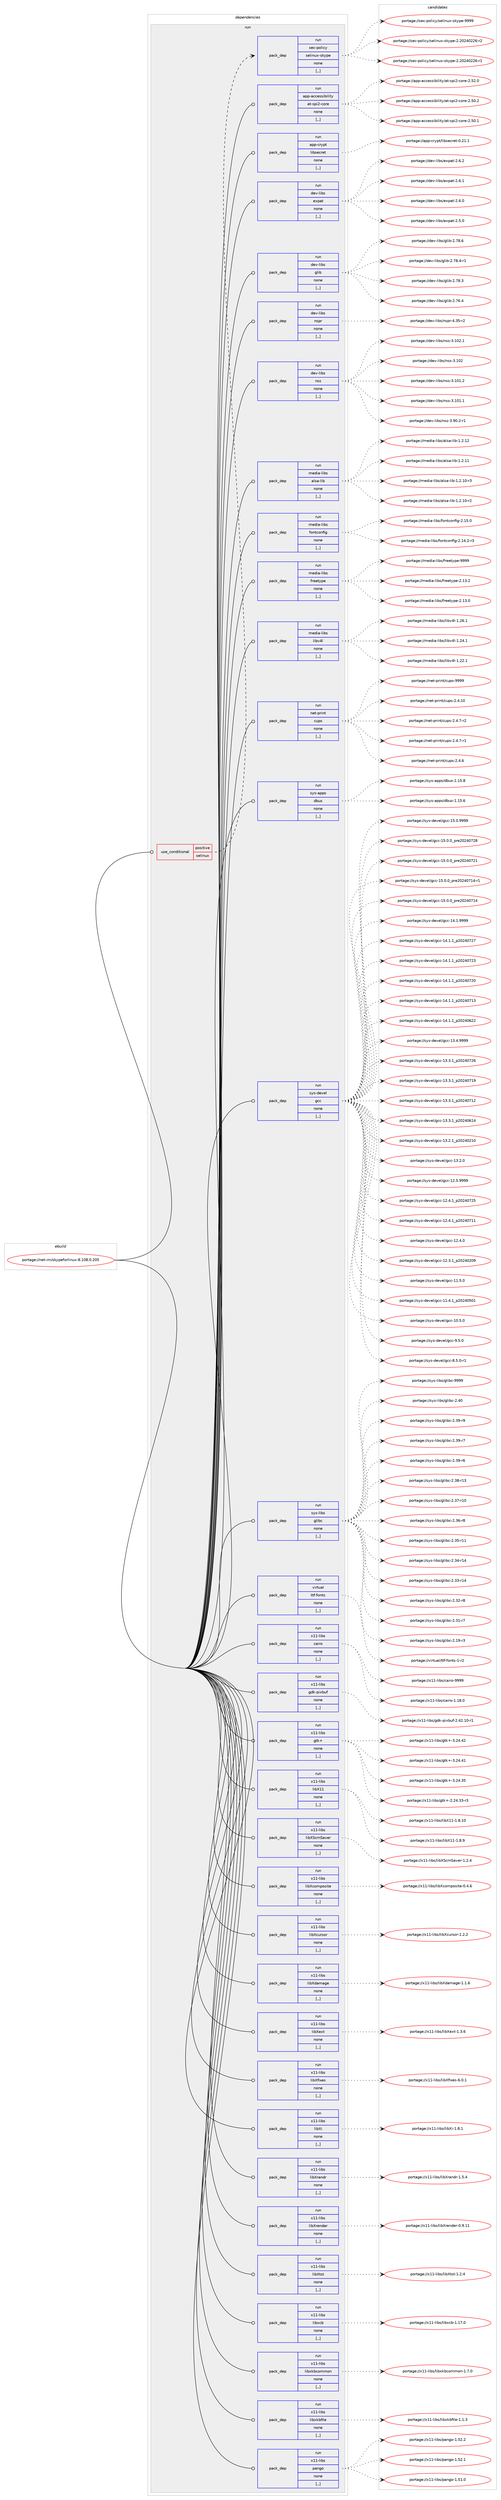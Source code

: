 digraph prolog {

# *************
# Graph options
# *************

newrank=true;
concentrate=true;
compound=true;
graph [rankdir=LR,fontname=Helvetica,fontsize=10,ranksep=1.5];#, ranksep=2.5, nodesep=0.2];
edge  [arrowhead=vee];
node  [fontname=Helvetica,fontsize=10];

# **********
# The ebuild
# **********

subgraph cluster_leftcol {
color=gray;
label=<<i>ebuild</i>>;
id [label="portage://net-im/skypeforlinux-8.108.0.205", color=red, width=4, href="../net-im/skypeforlinux-8.108.0.205.svg"];
}

# ****************
# The dependencies
# ****************

subgraph cluster_midcol {
color=gray;
label=<<i>dependencies</i>>;
subgraph cluster_compile {
fillcolor="#eeeeee";
style=filled;
label=<<i>compile</i>>;
}
subgraph cluster_compileandrun {
fillcolor="#eeeeee";
style=filled;
label=<<i>compile and run</i>>;
}
subgraph cluster_run {
fillcolor="#eeeeee";
style=filled;
label=<<i>run</i>>;
subgraph cond91953 {
dependency353521 [label=<<TABLE BORDER="0" CELLBORDER="1" CELLSPACING="0" CELLPADDING="4"><TR><TD ROWSPAN="3" CELLPADDING="10">use_conditional</TD></TR><TR><TD>positive</TD></TR><TR><TD>selinux</TD></TR></TABLE>>, shape=none, color=red];
subgraph pack258961 {
dependency353522 [label=<<TABLE BORDER="0" CELLBORDER="1" CELLSPACING="0" CELLPADDING="4" WIDTH="220"><TR><TD ROWSPAN="6" CELLPADDING="30">pack_dep</TD></TR><TR><TD WIDTH="110">run</TD></TR><TR><TD>sec-policy</TD></TR><TR><TD>selinux-skype</TD></TR><TR><TD>none</TD></TR><TR><TD>[,,]</TD></TR></TABLE>>, shape=none, color=blue];
}
dependency353521:e -> dependency353522:w [weight=20,style="dashed",arrowhead="vee"];
}
id:e -> dependency353521:w [weight=20,style="solid",arrowhead="odot"];
subgraph pack258962 {
dependency353523 [label=<<TABLE BORDER="0" CELLBORDER="1" CELLSPACING="0" CELLPADDING="4" WIDTH="220"><TR><TD ROWSPAN="6" CELLPADDING="30">pack_dep</TD></TR><TR><TD WIDTH="110">run</TD></TR><TR><TD>app-accessibility</TD></TR><TR><TD>at-spi2-core</TD></TR><TR><TD>none</TD></TR><TR><TD>[,,]</TD></TR></TABLE>>, shape=none, color=blue];
}
id:e -> dependency353523:w [weight=20,style="solid",arrowhead="odot"];
subgraph pack258963 {
dependency353524 [label=<<TABLE BORDER="0" CELLBORDER="1" CELLSPACING="0" CELLPADDING="4" WIDTH="220"><TR><TD ROWSPAN="6" CELLPADDING="30">pack_dep</TD></TR><TR><TD WIDTH="110">run</TD></TR><TR><TD>app-crypt</TD></TR><TR><TD>libsecret</TD></TR><TR><TD>none</TD></TR><TR><TD>[,,]</TD></TR></TABLE>>, shape=none, color=blue];
}
id:e -> dependency353524:w [weight=20,style="solid",arrowhead="odot"];
subgraph pack258964 {
dependency353525 [label=<<TABLE BORDER="0" CELLBORDER="1" CELLSPACING="0" CELLPADDING="4" WIDTH="220"><TR><TD ROWSPAN="6" CELLPADDING="30">pack_dep</TD></TR><TR><TD WIDTH="110">run</TD></TR><TR><TD>dev-libs</TD></TR><TR><TD>expat</TD></TR><TR><TD>none</TD></TR><TR><TD>[,,]</TD></TR></TABLE>>, shape=none, color=blue];
}
id:e -> dependency353525:w [weight=20,style="solid",arrowhead="odot"];
subgraph pack258965 {
dependency353526 [label=<<TABLE BORDER="0" CELLBORDER="1" CELLSPACING="0" CELLPADDING="4" WIDTH="220"><TR><TD ROWSPAN="6" CELLPADDING="30">pack_dep</TD></TR><TR><TD WIDTH="110">run</TD></TR><TR><TD>dev-libs</TD></TR><TR><TD>glib</TD></TR><TR><TD>none</TD></TR><TR><TD>[,,]</TD></TR></TABLE>>, shape=none, color=blue];
}
id:e -> dependency353526:w [weight=20,style="solid",arrowhead="odot"];
subgraph pack258966 {
dependency353527 [label=<<TABLE BORDER="0" CELLBORDER="1" CELLSPACING="0" CELLPADDING="4" WIDTH="220"><TR><TD ROWSPAN="6" CELLPADDING="30">pack_dep</TD></TR><TR><TD WIDTH="110">run</TD></TR><TR><TD>dev-libs</TD></TR><TR><TD>nspr</TD></TR><TR><TD>none</TD></TR><TR><TD>[,,]</TD></TR></TABLE>>, shape=none, color=blue];
}
id:e -> dependency353527:w [weight=20,style="solid",arrowhead="odot"];
subgraph pack258967 {
dependency353528 [label=<<TABLE BORDER="0" CELLBORDER="1" CELLSPACING="0" CELLPADDING="4" WIDTH="220"><TR><TD ROWSPAN="6" CELLPADDING="30">pack_dep</TD></TR><TR><TD WIDTH="110">run</TD></TR><TR><TD>dev-libs</TD></TR><TR><TD>nss</TD></TR><TR><TD>none</TD></TR><TR><TD>[,,]</TD></TR></TABLE>>, shape=none, color=blue];
}
id:e -> dependency353528:w [weight=20,style="solid",arrowhead="odot"];
subgraph pack258968 {
dependency353529 [label=<<TABLE BORDER="0" CELLBORDER="1" CELLSPACING="0" CELLPADDING="4" WIDTH="220"><TR><TD ROWSPAN="6" CELLPADDING="30">pack_dep</TD></TR><TR><TD WIDTH="110">run</TD></TR><TR><TD>media-libs</TD></TR><TR><TD>alsa-lib</TD></TR><TR><TD>none</TD></TR><TR><TD>[,,]</TD></TR></TABLE>>, shape=none, color=blue];
}
id:e -> dependency353529:w [weight=20,style="solid",arrowhead="odot"];
subgraph pack258969 {
dependency353530 [label=<<TABLE BORDER="0" CELLBORDER="1" CELLSPACING="0" CELLPADDING="4" WIDTH="220"><TR><TD ROWSPAN="6" CELLPADDING="30">pack_dep</TD></TR><TR><TD WIDTH="110">run</TD></TR><TR><TD>media-libs</TD></TR><TR><TD>fontconfig</TD></TR><TR><TD>none</TD></TR><TR><TD>[,,]</TD></TR></TABLE>>, shape=none, color=blue];
}
id:e -> dependency353530:w [weight=20,style="solid",arrowhead="odot"];
subgraph pack258970 {
dependency353531 [label=<<TABLE BORDER="0" CELLBORDER="1" CELLSPACING="0" CELLPADDING="4" WIDTH="220"><TR><TD ROWSPAN="6" CELLPADDING="30">pack_dep</TD></TR><TR><TD WIDTH="110">run</TD></TR><TR><TD>media-libs</TD></TR><TR><TD>freetype</TD></TR><TR><TD>none</TD></TR><TR><TD>[,,]</TD></TR></TABLE>>, shape=none, color=blue];
}
id:e -> dependency353531:w [weight=20,style="solid",arrowhead="odot"];
subgraph pack258971 {
dependency353532 [label=<<TABLE BORDER="0" CELLBORDER="1" CELLSPACING="0" CELLPADDING="4" WIDTH="220"><TR><TD ROWSPAN="6" CELLPADDING="30">pack_dep</TD></TR><TR><TD WIDTH="110">run</TD></TR><TR><TD>media-libs</TD></TR><TR><TD>libv4l</TD></TR><TR><TD>none</TD></TR><TR><TD>[,,]</TD></TR></TABLE>>, shape=none, color=blue];
}
id:e -> dependency353532:w [weight=20,style="solid",arrowhead="odot"];
subgraph pack258972 {
dependency353533 [label=<<TABLE BORDER="0" CELLBORDER="1" CELLSPACING="0" CELLPADDING="4" WIDTH="220"><TR><TD ROWSPAN="6" CELLPADDING="30">pack_dep</TD></TR><TR><TD WIDTH="110">run</TD></TR><TR><TD>net-print</TD></TR><TR><TD>cups</TD></TR><TR><TD>none</TD></TR><TR><TD>[,,]</TD></TR></TABLE>>, shape=none, color=blue];
}
id:e -> dependency353533:w [weight=20,style="solid",arrowhead="odot"];
subgraph pack258973 {
dependency353534 [label=<<TABLE BORDER="0" CELLBORDER="1" CELLSPACING="0" CELLPADDING="4" WIDTH="220"><TR><TD ROWSPAN="6" CELLPADDING="30">pack_dep</TD></TR><TR><TD WIDTH="110">run</TD></TR><TR><TD>sys-apps</TD></TR><TR><TD>dbus</TD></TR><TR><TD>none</TD></TR><TR><TD>[,,]</TD></TR></TABLE>>, shape=none, color=blue];
}
id:e -> dependency353534:w [weight=20,style="solid",arrowhead="odot"];
subgraph pack258974 {
dependency353535 [label=<<TABLE BORDER="0" CELLBORDER="1" CELLSPACING="0" CELLPADDING="4" WIDTH="220"><TR><TD ROWSPAN="6" CELLPADDING="30">pack_dep</TD></TR><TR><TD WIDTH="110">run</TD></TR><TR><TD>sys-devel</TD></TR><TR><TD>gcc</TD></TR><TR><TD>none</TD></TR><TR><TD>[,,]</TD></TR></TABLE>>, shape=none, color=blue];
}
id:e -> dependency353535:w [weight=20,style="solid",arrowhead="odot"];
subgraph pack258975 {
dependency353536 [label=<<TABLE BORDER="0" CELLBORDER="1" CELLSPACING="0" CELLPADDING="4" WIDTH="220"><TR><TD ROWSPAN="6" CELLPADDING="30">pack_dep</TD></TR><TR><TD WIDTH="110">run</TD></TR><TR><TD>sys-libs</TD></TR><TR><TD>glibc</TD></TR><TR><TD>none</TD></TR><TR><TD>[,,]</TD></TR></TABLE>>, shape=none, color=blue];
}
id:e -> dependency353536:w [weight=20,style="solid",arrowhead="odot"];
subgraph pack258976 {
dependency353537 [label=<<TABLE BORDER="0" CELLBORDER="1" CELLSPACING="0" CELLPADDING="4" WIDTH="220"><TR><TD ROWSPAN="6" CELLPADDING="30">pack_dep</TD></TR><TR><TD WIDTH="110">run</TD></TR><TR><TD>virtual</TD></TR><TR><TD>ttf-fonts</TD></TR><TR><TD>none</TD></TR><TR><TD>[,,]</TD></TR></TABLE>>, shape=none, color=blue];
}
id:e -> dependency353537:w [weight=20,style="solid",arrowhead="odot"];
subgraph pack258977 {
dependency353538 [label=<<TABLE BORDER="0" CELLBORDER="1" CELLSPACING="0" CELLPADDING="4" WIDTH="220"><TR><TD ROWSPAN="6" CELLPADDING="30">pack_dep</TD></TR><TR><TD WIDTH="110">run</TD></TR><TR><TD>x11-libs</TD></TR><TR><TD>cairo</TD></TR><TR><TD>none</TD></TR><TR><TD>[,,]</TD></TR></TABLE>>, shape=none, color=blue];
}
id:e -> dependency353538:w [weight=20,style="solid",arrowhead="odot"];
subgraph pack258978 {
dependency353539 [label=<<TABLE BORDER="0" CELLBORDER="1" CELLSPACING="0" CELLPADDING="4" WIDTH="220"><TR><TD ROWSPAN="6" CELLPADDING="30">pack_dep</TD></TR><TR><TD WIDTH="110">run</TD></TR><TR><TD>x11-libs</TD></TR><TR><TD>gdk-pixbuf</TD></TR><TR><TD>none</TD></TR><TR><TD>[,,]</TD></TR></TABLE>>, shape=none, color=blue];
}
id:e -> dependency353539:w [weight=20,style="solid",arrowhead="odot"];
subgraph pack258979 {
dependency353540 [label=<<TABLE BORDER="0" CELLBORDER="1" CELLSPACING="0" CELLPADDING="4" WIDTH="220"><TR><TD ROWSPAN="6" CELLPADDING="30">pack_dep</TD></TR><TR><TD WIDTH="110">run</TD></TR><TR><TD>x11-libs</TD></TR><TR><TD>gtk+</TD></TR><TR><TD>none</TD></TR><TR><TD>[,,]</TD></TR></TABLE>>, shape=none, color=blue];
}
id:e -> dependency353540:w [weight=20,style="solid",arrowhead="odot"];
subgraph pack258980 {
dependency353541 [label=<<TABLE BORDER="0" CELLBORDER="1" CELLSPACING="0" CELLPADDING="4" WIDTH="220"><TR><TD ROWSPAN="6" CELLPADDING="30">pack_dep</TD></TR><TR><TD WIDTH="110">run</TD></TR><TR><TD>x11-libs</TD></TR><TR><TD>libX11</TD></TR><TR><TD>none</TD></TR><TR><TD>[,,]</TD></TR></TABLE>>, shape=none, color=blue];
}
id:e -> dependency353541:w [weight=20,style="solid",arrowhead="odot"];
subgraph pack258981 {
dependency353542 [label=<<TABLE BORDER="0" CELLBORDER="1" CELLSPACING="0" CELLPADDING="4" WIDTH="220"><TR><TD ROWSPAN="6" CELLPADDING="30">pack_dep</TD></TR><TR><TD WIDTH="110">run</TD></TR><TR><TD>x11-libs</TD></TR><TR><TD>libXScrnSaver</TD></TR><TR><TD>none</TD></TR><TR><TD>[,,]</TD></TR></TABLE>>, shape=none, color=blue];
}
id:e -> dependency353542:w [weight=20,style="solid",arrowhead="odot"];
subgraph pack258982 {
dependency353543 [label=<<TABLE BORDER="0" CELLBORDER="1" CELLSPACING="0" CELLPADDING="4" WIDTH="220"><TR><TD ROWSPAN="6" CELLPADDING="30">pack_dep</TD></TR><TR><TD WIDTH="110">run</TD></TR><TR><TD>x11-libs</TD></TR><TR><TD>libXcomposite</TD></TR><TR><TD>none</TD></TR><TR><TD>[,,]</TD></TR></TABLE>>, shape=none, color=blue];
}
id:e -> dependency353543:w [weight=20,style="solid",arrowhead="odot"];
subgraph pack258983 {
dependency353544 [label=<<TABLE BORDER="0" CELLBORDER="1" CELLSPACING="0" CELLPADDING="4" WIDTH="220"><TR><TD ROWSPAN="6" CELLPADDING="30">pack_dep</TD></TR><TR><TD WIDTH="110">run</TD></TR><TR><TD>x11-libs</TD></TR><TR><TD>libXcursor</TD></TR><TR><TD>none</TD></TR><TR><TD>[,,]</TD></TR></TABLE>>, shape=none, color=blue];
}
id:e -> dependency353544:w [weight=20,style="solid",arrowhead="odot"];
subgraph pack258984 {
dependency353545 [label=<<TABLE BORDER="0" CELLBORDER="1" CELLSPACING="0" CELLPADDING="4" WIDTH="220"><TR><TD ROWSPAN="6" CELLPADDING="30">pack_dep</TD></TR><TR><TD WIDTH="110">run</TD></TR><TR><TD>x11-libs</TD></TR><TR><TD>libXdamage</TD></TR><TR><TD>none</TD></TR><TR><TD>[,,]</TD></TR></TABLE>>, shape=none, color=blue];
}
id:e -> dependency353545:w [weight=20,style="solid",arrowhead="odot"];
subgraph pack258985 {
dependency353546 [label=<<TABLE BORDER="0" CELLBORDER="1" CELLSPACING="0" CELLPADDING="4" WIDTH="220"><TR><TD ROWSPAN="6" CELLPADDING="30">pack_dep</TD></TR><TR><TD WIDTH="110">run</TD></TR><TR><TD>x11-libs</TD></TR><TR><TD>libXext</TD></TR><TR><TD>none</TD></TR><TR><TD>[,,]</TD></TR></TABLE>>, shape=none, color=blue];
}
id:e -> dependency353546:w [weight=20,style="solid",arrowhead="odot"];
subgraph pack258986 {
dependency353547 [label=<<TABLE BORDER="0" CELLBORDER="1" CELLSPACING="0" CELLPADDING="4" WIDTH="220"><TR><TD ROWSPAN="6" CELLPADDING="30">pack_dep</TD></TR><TR><TD WIDTH="110">run</TD></TR><TR><TD>x11-libs</TD></TR><TR><TD>libXfixes</TD></TR><TR><TD>none</TD></TR><TR><TD>[,,]</TD></TR></TABLE>>, shape=none, color=blue];
}
id:e -> dependency353547:w [weight=20,style="solid",arrowhead="odot"];
subgraph pack258987 {
dependency353548 [label=<<TABLE BORDER="0" CELLBORDER="1" CELLSPACING="0" CELLPADDING="4" WIDTH="220"><TR><TD ROWSPAN="6" CELLPADDING="30">pack_dep</TD></TR><TR><TD WIDTH="110">run</TD></TR><TR><TD>x11-libs</TD></TR><TR><TD>libXi</TD></TR><TR><TD>none</TD></TR><TR><TD>[,,]</TD></TR></TABLE>>, shape=none, color=blue];
}
id:e -> dependency353548:w [weight=20,style="solid",arrowhead="odot"];
subgraph pack258988 {
dependency353549 [label=<<TABLE BORDER="0" CELLBORDER="1" CELLSPACING="0" CELLPADDING="4" WIDTH="220"><TR><TD ROWSPAN="6" CELLPADDING="30">pack_dep</TD></TR><TR><TD WIDTH="110">run</TD></TR><TR><TD>x11-libs</TD></TR><TR><TD>libXrandr</TD></TR><TR><TD>none</TD></TR><TR><TD>[,,]</TD></TR></TABLE>>, shape=none, color=blue];
}
id:e -> dependency353549:w [weight=20,style="solid",arrowhead="odot"];
subgraph pack258989 {
dependency353550 [label=<<TABLE BORDER="0" CELLBORDER="1" CELLSPACING="0" CELLPADDING="4" WIDTH="220"><TR><TD ROWSPAN="6" CELLPADDING="30">pack_dep</TD></TR><TR><TD WIDTH="110">run</TD></TR><TR><TD>x11-libs</TD></TR><TR><TD>libXrender</TD></TR><TR><TD>none</TD></TR><TR><TD>[,,]</TD></TR></TABLE>>, shape=none, color=blue];
}
id:e -> dependency353550:w [weight=20,style="solid",arrowhead="odot"];
subgraph pack258990 {
dependency353551 [label=<<TABLE BORDER="0" CELLBORDER="1" CELLSPACING="0" CELLPADDING="4" WIDTH="220"><TR><TD ROWSPAN="6" CELLPADDING="30">pack_dep</TD></TR><TR><TD WIDTH="110">run</TD></TR><TR><TD>x11-libs</TD></TR><TR><TD>libXtst</TD></TR><TR><TD>none</TD></TR><TR><TD>[,,]</TD></TR></TABLE>>, shape=none, color=blue];
}
id:e -> dependency353551:w [weight=20,style="solid",arrowhead="odot"];
subgraph pack258991 {
dependency353552 [label=<<TABLE BORDER="0" CELLBORDER="1" CELLSPACING="0" CELLPADDING="4" WIDTH="220"><TR><TD ROWSPAN="6" CELLPADDING="30">pack_dep</TD></TR><TR><TD WIDTH="110">run</TD></TR><TR><TD>x11-libs</TD></TR><TR><TD>libxcb</TD></TR><TR><TD>none</TD></TR><TR><TD>[,,]</TD></TR></TABLE>>, shape=none, color=blue];
}
id:e -> dependency353552:w [weight=20,style="solid",arrowhead="odot"];
subgraph pack258992 {
dependency353553 [label=<<TABLE BORDER="0" CELLBORDER="1" CELLSPACING="0" CELLPADDING="4" WIDTH="220"><TR><TD ROWSPAN="6" CELLPADDING="30">pack_dep</TD></TR><TR><TD WIDTH="110">run</TD></TR><TR><TD>x11-libs</TD></TR><TR><TD>libxkbcommon</TD></TR><TR><TD>none</TD></TR><TR><TD>[,,]</TD></TR></TABLE>>, shape=none, color=blue];
}
id:e -> dependency353553:w [weight=20,style="solid",arrowhead="odot"];
subgraph pack258993 {
dependency353554 [label=<<TABLE BORDER="0" CELLBORDER="1" CELLSPACING="0" CELLPADDING="4" WIDTH="220"><TR><TD ROWSPAN="6" CELLPADDING="30">pack_dep</TD></TR><TR><TD WIDTH="110">run</TD></TR><TR><TD>x11-libs</TD></TR><TR><TD>libxkbfile</TD></TR><TR><TD>none</TD></TR><TR><TD>[,,]</TD></TR></TABLE>>, shape=none, color=blue];
}
id:e -> dependency353554:w [weight=20,style="solid",arrowhead="odot"];
subgraph pack258994 {
dependency353555 [label=<<TABLE BORDER="0" CELLBORDER="1" CELLSPACING="0" CELLPADDING="4" WIDTH="220"><TR><TD ROWSPAN="6" CELLPADDING="30">pack_dep</TD></TR><TR><TD WIDTH="110">run</TD></TR><TR><TD>x11-libs</TD></TR><TR><TD>pango</TD></TR><TR><TD>none</TD></TR><TR><TD>[,,]</TD></TR></TABLE>>, shape=none, color=blue];
}
id:e -> dependency353555:w [weight=20,style="solid",arrowhead="odot"];
}
}

# **************
# The candidates
# **************

subgraph cluster_choices {
rank=same;
color=gray;
label=<<i>candidates</i>>;

subgraph choice258961 {
color=black;
nodesep=1;
choice11510199451121111081059912147115101108105110117120451151071211121014557575757 [label="portage://sec-policy/selinux-skype-9999", color=red, width=4,href="../sec-policy/selinux-skype-9999.svg"];
choice115101994511211110810599121471151011081051101171204511510712111210145504650485052485050544511450 [label="portage://sec-policy/selinux-skype-2.20240226-r2", color=red, width=4,href="../sec-policy/selinux-skype-2.20240226-r2.svg"];
choice115101994511211110810599121471151011081051101171204511510712111210145504650485052485050544511449 [label="portage://sec-policy/selinux-skype-2.20240226-r1", color=red, width=4,href="../sec-policy/selinux-skype-2.20240226-r1.svg"];
dependency353522:e -> choice11510199451121111081059912147115101108105110117120451151071211121014557575757:w [style=dotted,weight="100"];
dependency353522:e -> choice115101994511211110810599121471151011081051101171204511510712111210145504650485052485050544511450:w [style=dotted,weight="100"];
dependency353522:e -> choice115101994511211110810599121471151011081051101171204511510712111210145504650485052485050544511449:w [style=dotted,weight="100"];
}
subgraph choice258962 {
color=black;
nodesep=1;
choice97112112459799991011151151059810510810511612147971164511511210550459911111410145504653504648 [label="portage://app-accessibility/at-spi2-core-2.52.0", color=red, width=4,href="../app-accessibility/at-spi2-core-2.52.0.svg"];
choice97112112459799991011151151059810510810511612147971164511511210550459911111410145504653484650 [label="portage://app-accessibility/at-spi2-core-2.50.2", color=red, width=4,href="../app-accessibility/at-spi2-core-2.50.2.svg"];
choice97112112459799991011151151059810510810511612147971164511511210550459911111410145504653484649 [label="portage://app-accessibility/at-spi2-core-2.50.1", color=red, width=4,href="../app-accessibility/at-spi2-core-2.50.1.svg"];
dependency353523:e -> choice97112112459799991011151151059810510810511612147971164511511210550459911111410145504653504648:w [style=dotted,weight="100"];
dependency353523:e -> choice97112112459799991011151151059810510810511612147971164511511210550459911111410145504653484650:w [style=dotted,weight="100"];
dependency353523:e -> choice97112112459799991011151151059810510810511612147971164511511210550459911111410145504653484649:w [style=dotted,weight="100"];
}
subgraph choice258963 {
color=black;
nodesep=1;
choice97112112459911412111211647108105981151019911410111645484650494649 [label="portage://app-crypt/libsecret-0.21.1", color=red, width=4,href="../app-crypt/libsecret-0.21.1.svg"];
dependency353524:e -> choice97112112459911412111211647108105981151019911410111645484650494649:w [style=dotted,weight="100"];
}
subgraph choice258964 {
color=black;
nodesep=1;
choice10010111845108105981154710112011297116455046544650 [label="portage://dev-libs/expat-2.6.2", color=red, width=4,href="../dev-libs/expat-2.6.2.svg"];
choice10010111845108105981154710112011297116455046544649 [label="portage://dev-libs/expat-2.6.1", color=red, width=4,href="../dev-libs/expat-2.6.1.svg"];
choice10010111845108105981154710112011297116455046544648 [label="portage://dev-libs/expat-2.6.0", color=red, width=4,href="../dev-libs/expat-2.6.0.svg"];
choice10010111845108105981154710112011297116455046534648 [label="portage://dev-libs/expat-2.5.0", color=red, width=4,href="../dev-libs/expat-2.5.0.svg"];
dependency353525:e -> choice10010111845108105981154710112011297116455046544650:w [style=dotted,weight="100"];
dependency353525:e -> choice10010111845108105981154710112011297116455046544649:w [style=dotted,weight="100"];
dependency353525:e -> choice10010111845108105981154710112011297116455046544648:w [style=dotted,weight="100"];
dependency353525:e -> choice10010111845108105981154710112011297116455046534648:w [style=dotted,weight="100"];
}
subgraph choice258965 {
color=black;
nodesep=1;
choice1001011184510810598115471031081059845504655564654 [label="portage://dev-libs/glib-2.78.6", color=red, width=4,href="../dev-libs/glib-2.78.6.svg"];
choice10010111845108105981154710310810598455046555646524511449 [label="portage://dev-libs/glib-2.78.4-r1", color=red, width=4,href="../dev-libs/glib-2.78.4-r1.svg"];
choice1001011184510810598115471031081059845504655564651 [label="portage://dev-libs/glib-2.78.3", color=red, width=4,href="../dev-libs/glib-2.78.3.svg"];
choice1001011184510810598115471031081059845504655544652 [label="portage://dev-libs/glib-2.76.4", color=red, width=4,href="../dev-libs/glib-2.76.4.svg"];
dependency353526:e -> choice1001011184510810598115471031081059845504655564654:w [style=dotted,weight="100"];
dependency353526:e -> choice10010111845108105981154710310810598455046555646524511449:w [style=dotted,weight="100"];
dependency353526:e -> choice1001011184510810598115471031081059845504655564651:w [style=dotted,weight="100"];
dependency353526:e -> choice1001011184510810598115471031081059845504655544652:w [style=dotted,weight="100"];
}
subgraph choice258966 {
color=black;
nodesep=1;
choice10010111845108105981154711011511211445524651534511450 [label="portage://dev-libs/nspr-4.35-r2", color=red, width=4,href="../dev-libs/nspr-4.35-r2.svg"];
dependency353527:e -> choice10010111845108105981154711011511211445524651534511450:w [style=dotted,weight="100"];
}
subgraph choice258967 {
color=black;
nodesep=1;
choice1001011184510810598115471101151154551464948504649 [label="portage://dev-libs/nss-3.102.1", color=red, width=4,href="../dev-libs/nss-3.102.1.svg"];
choice100101118451081059811547110115115455146494850 [label="portage://dev-libs/nss-3.102", color=red, width=4,href="../dev-libs/nss-3.102.svg"];
choice1001011184510810598115471101151154551464948494650 [label="portage://dev-libs/nss-3.101.2", color=red, width=4,href="../dev-libs/nss-3.101.2.svg"];
choice1001011184510810598115471101151154551464948494649 [label="portage://dev-libs/nss-3.101.1", color=red, width=4,href="../dev-libs/nss-3.101.1.svg"];
choice100101118451081059811547110115115455146574846504511449 [label="portage://dev-libs/nss-3.90.2-r1", color=red, width=4,href="../dev-libs/nss-3.90.2-r1.svg"];
dependency353528:e -> choice1001011184510810598115471101151154551464948504649:w [style=dotted,weight="100"];
dependency353528:e -> choice100101118451081059811547110115115455146494850:w [style=dotted,weight="100"];
dependency353528:e -> choice1001011184510810598115471101151154551464948494650:w [style=dotted,weight="100"];
dependency353528:e -> choice1001011184510810598115471101151154551464948494649:w [style=dotted,weight="100"];
dependency353528:e -> choice100101118451081059811547110115115455146574846504511449:w [style=dotted,weight="100"];
}
subgraph choice258968 {
color=black;
nodesep=1;
choice109101100105974510810598115479710811597451081059845494650464950 [label="portage://media-libs/alsa-lib-1.2.12", color=red, width=4,href="../media-libs/alsa-lib-1.2.12.svg"];
choice109101100105974510810598115479710811597451081059845494650464949 [label="portage://media-libs/alsa-lib-1.2.11", color=red, width=4,href="../media-libs/alsa-lib-1.2.11.svg"];
choice1091011001059745108105981154797108115974510810598454946504649484511451 [label="portage://media-libs/alsa-lib-1.2.10-r3", color=red, width=4,href="../media-libs/alsa-lib-1.2.10-r3.svg"];
choice1091011001059745108105981154797108115974510810598454946504649484511450 [label="portage://media-libs/alsa-lib-1.2.10-r2", color=red, width=4,href="../media-libs/alsa-lib-1.2.10-r2.svg"];
dependency353529:e -> choice109101100105974510810598115479710811597451081059845494650464950:w [style=dotted,weight="100"];
dependency353529:e -> choice109101100105974510810598115479710811597451081059845494650464949:w [style=dotted,weight="100"];
dependency353529:e -> choice1091011001059745108105981154797108115974510810598454946504649484511451:w [style=dotted,weight="100"];
dependency353529:e -> choice1091011001059745108105981154797108115974510810598454946504649484511450:w [style=dotted,weight="100"];
}
subgraph choice258969 {
color=black;
nodesep=1;
choice109101100105974510810598115471021111101169911111010210510345504649534648 [label="portage://media-libs/fontconfig-2.15.0", color=red, width=4,href="../media-libs/fontconfig-2.15.0.svg"];
choice1091011001059745108105981154710211111011699111110102105103455046495246504511451 [label="portage://media-libs/fontconfig-2.14.2-r3", color=red, width=4,href="../media-libs/fontconfig-2.14.2-r3.svg"];
dependency353530:e -> choice109101100105974510810598115471021111101169911111010210510345504649534648:w [style=dotted,weight="100"];
dependency353530:e -> choice1091011001059745108105981154710211111011699111110102105103455046495246504511451:w [style=dotted,weight="100"];
}
subgraph choice258970 {
color=black;
nodesep=1;
choice109101100105974510810598115471021141011011161211121014557575757 [label="portage://media-libs/freetype-9999", color=red, width=4,href="../media-libs/freetype-9999.svg"];
choice1091011001059745108105981154710211410110111612111210145504649514650 [label="portage://media-libs/freetype-2.13.2", color=red, width=4,href="../media-libs/freetype-2.13.2.svg"];
choice1091011001059745108105981154710211410110111612111210145504649514648 [label="portage://media-libs/freetype-2.13.0", color=red, width=4,href="../media-libs/freetype-2.13.0.svg"];
dependency353531:e -> choice109101100105974510810598115471021141011011161211121014557575757:w [style=dotted,weight="100"];
dependency353531:e -> choice1091011001059745108105981154710211410110111612111210145504649514650:w [style=dotted,weight="100"];
dependency353531:e -> choice1091011001059745108105981154710211410110111612111210145504649514648:w [style=dotted,weight="100"];
}
subgraph choice258971 {
color=black;
nodesep=1;
choice10910110010597451081059811547108105981185210845494650544649 [label="portage://media-libs/libv4l-1.26.1", color=red, width=4,href="../media-libs/libv4l-1.26.1.svg"];
choice10910110010597451081059811547108105981185210845494650524649 [label="portage://media-libs/libv4l-1.24.1", color=red, width=4,href="../media-libs/libv4l-1.24.1.svg"];
choice10910110010597451081059811547108105981185210845494650504649 [label="portage://media-libs/libv4l-1.22.1", color=red, width=4,href="../media-libs/libv4l-1.22.1.svg"];
dependency353532:e -> choice10910110010597451081059811547108105981185210845494650544649:w [style=dotted,weight="100"];
dependency353532:e -> choice10910110010597451081059811547108105981185210845494650524649:w [style=dotted,weight="100"];
dependency353532:e -> choice10910110010597451081059811547108105981185210845494650504649:w [style=dotted,weight="100"];
}
subgraph choice258972 {
color=black;
nodesep=1;
choice1101011164511211410511011647991171121154557575757 [label="portage://net-print/cups-9999", color=red, width=4,href="../net-print/cups-9999.svg"];
choice11010111645112114105110116479911711211545504652464948 [label="portage://net-print/cups-2.4.10", color=red, width=4,href="../net-print/cups-2.4.10.svg"];
choice1101011164511211410511011647991171121154550465246554511450 [label="portage://net-print/cups-2.4.7-r2", color=red, width=4,href="../net-print/cups-2.4.7-r2.svg"];
choice1101011164511211410511011647991171121154550465246554511449 [label="portage://net-print/cups-2.4.7-r1", color=red, width=4,href="../net-print/cups-2.4.7-r1.svg"];
choice110101116451121141051101164799117112115455046524654 [label="portage://net-print/cups-2.4.6", color=red, width=4,href="../net-print/cups-2.4.6.svg"];
dependency353533:e -> choice1101011164511211410511011647991171121154557575757:w [style=dotted,weight="100"];
dependency353533:e -> choice11010111645112114105110116479911711211545504652464948:w [style=dotted,weight="100"];
dependency353533:e -> choice1101011164511211410511011647991171121154550465246554511450:w [style=dotted,weight="100"];
dependency353533:e -> choice1101011164511211410511011647991171121154550465246554511449:w [style=dotted,weight="100"];
dependency353533:e -> choice110101116451121141051101164799117112115455046524654:w [style=dotted,weight="100"];
}
subgraph choice258973 {
color=black;
nodesep=1;
choice1151211154597112112115471009811711545494649534656 [label="portage://sys-apps/dbus-1.15.8", color=red, width=4,href="../sys-apps/dbus-1.15.8.svg"];
choice1151211154597112112115471009811711545494649534654 [label="portage://sys-apps/dbus-1.15.6", color=red, width=4,href="../sys-apps/dbus-1.15.6.svg"];
dependency353534:e -> choice1151211154597112112115471009811711545494649534656:w [style=dotted,weight="100"];
dependency353534:e -> choice1151211154597112112115471009811711545494649534654:w [style=dotted,weight="100"];
}
subgraph choice258974 {
color=black;
nodesep=1;
choice1151211154510010111810110847103999945495346484657575757 [label="portage://sys-devel/gcc-15.0.9999", color=red, width=4,href="../sys-devel/gcc-15.0.9999.svg"];
choice1151211154510010111810110847103999945495346484648951121141015048505248555056 [label="portage://sys-devel/gcc-15.0.0_pre20240728", color=red, width=4,href="../sys-devel/gcc-15.0.0_pre20240728.svg"];
choice1151211154510010111810110847103999945495346484648951121141015048505248555049 [label="portage://sys-devel/gcc-15.0.0_pre20240721", color=red, width=4,href="../sys-devel/gcc-15.0.0_pre20240721.svg"];
choice11512111545100101118101108471039999454953464846489511211410150485052485549524511449 [label="portage://sys-devel/gcc-15.0.0_pre20240714-r1", color=red, width=4,href="../sys-devel/gcc-15.0.0_pre20240714-r1.svg"];
choice1151211154510010111810110847103999945495346484648951121141015048505248554952 [label="portage://sys-devel/gcc-15.0.0_pre20240714", color=red, width=4,href="../sys-devel/gcc-15.0.0_pre20240714.svg"];
choice1151211154510010111810110847103999945495246494657575757 [label="portage://sys-devel/gcc-14.1.9999", color=red, width=4,href="../sys-devel/gcc-14.1.9999.svg"];
choice1151211154510010111810110847103999945495246494649951125048505248555055 [label="portage://sys-devel/gcc-14.1.1_p20240727", color=red, width=4,href="../sys-devel/gcc-14.1.1_p20240727.svg"];
choice1151211154510010111810110847103999945495246494649951125048505248555051 [label="portage://sys-devel/gcc-14.1.1_p20240723", color=red, width=4,href="../sys-devel/gcc-14.1.1_p20240723.svg"];
choice1151211154510010111810110847103999945495246494649951125048505248555048 [label="portage://sys-devel/gcc-14.1.1_p20240720", color=red, width=4,href="../sys-devel/gcc-14.1.1_p20240720.svg"];
choice1151211154510010111810110847103999945495246494649951125048505248554951 [label="portage://sys-devel/gcc-14.1.1_p20240713", color=red, width=4,href="../sys-devel/gcc-14.1.1_p20240713.svg"];
choice1151211154510010111810110847103999945495246494649951125048505248545050 [label="portage://sys-devel/gcc-14.1.1_p20240622", color=red, width=4,href="../sys-devel/gcc-14.1.1_p20240622.svg"];
choice1151211154510010111810110847103999945495146524657575757 [label="portage://sys-devel/gcc-13.4.9999", color=red, width=4,href="../sys-devel/gcc-13.4.9999.svg"];
choice1151211154510010111810110847103999945495146514649951125048505248555054 [label="portage://sys-devel/gcc-13.3.1_p20240726", color=red, width=4,href="../sys-devel/gcc-13.3.1_p20240726.svg"];
choice1151211154510010111810110847103999945495146514649951125048505248554957 [label="portage://sys-devel/gcc-13.3.1_p20240719", color=red, width=4,href="../sys-devel/gcc-13.3.1_p20240719.svg"];
choice1151211154510010111810110847103999945495146514649951125048505248554950 [label="portage://sys-devel/gcc-13.3.1_p20240712", color=red, width=4,href="../sys-devel/gcc-13.3.1_p20240712.svg"];
choice1151211154510010111810110847103999945495146514649951125048505248544952 [label="portage://sys-devel/gcc-13.3.1_p20240614", color=red, width=4,href="../sys-devel/gcc-13.3.1_p20240614.svg"];
choice1151211154510010111810110847103999945495146504649951125048505248504948 [label="portage://sys-devel/gcc-13.2.1_p20240210", color=red, width=4,href="../sys-devel/gcc-13.2.1_p20240210.svg"];
choice1151211154510010111810110847103999945495146504648 [label="portage://sys-devel/gcc-13.2.0", color=red, width=4,href="../sys-devel/gcc-13.2.0.svg"];
choice1151211154510010111810110847103999945495046534657575757 [label="portage://sys-devel/gcc-12.5.9999", color=red, width=4,href="../sys-devel/gcc-12.5.9999.svg"];
choice1151211154510010111810110847103999945495046524649951125048505248555053 [label="portage://sys-devel/gcc-12.4.1_p20240725", color=red, width=4,href="../sys-devel/gcc-12.4.1_p20240725.svg"];
choice1151211154510010111810110847103999945495046524649951125048505248554949 [label="portage://sys-devel/gcc-12.4.1_p20240711", color=red, width=4,href="../sys-devel/gcc-12.4.1_p20240711.svg"];
choice1151211154510010111810110847103999945495046524648 [label="portage://sys-devel/gcc-12.4.0", color=red, width=4,href="../sys-devel/gcc-12.4.0.svg"];
choice1151211154510010111810110847103999945495046514649951125048505248504857 [label="portage://sys-devel/gcc-12.3.1_p20240209", color=red, width=4,href="../sys-devel/gcc-12.3.1_p20240209.svg"];
choice1151211154510010111810110847103999945494946534648 [label="portage://sys-devel/gcc-11.5.0", color=red, width=4,href="../sys-devel/gcc-11.5.0.svg"];
choice1151211154510010111810110847103999945494946524649951125048505248534849 [label="portage://sys-devel/gcc-11.4.1_p20240501", color=red, width=4,href="../sys-devel/gcc-11.4.1_p20240501.svg"];
choice1151211154510010111810110847103999945494846534648 [label="portage://sys-devel/gcc-10.5.0", color=red, width=4,href="../sys-devel/gcc-10.5.0.svg"];
choice11512111545100101118101108471039999455746534648 [label="portage://sys-devel/gcc-9.5.0", color=red, width=4,href="../sys-devel/gcc-9.5.0.svg"];
choice115121115451001011181011084710399994556465346484511449 [label="portage://sys-devel/gcc-8.5.0-r1", color=red, width=4,href="../sys-devel/gcc-8.5.0-r1.svg"];
dependency353535:e -> choice1151211154510010111810110847103999945495346484657575757:w [style=dotted,weight="100"];
dependency353535:e -> choice1151211154510010111810110847103999945495346484648951121141015048505248555056:w [style=dotted,weight="100"];
dependency353535:e -> choice1151211154510010111810110847103999945495346484648951121141015048505248555049:w [style=dotted,weight="100"];
dependency353535:e -> choice11512111545100101118101108471039999454953464846489511211410150485052485549524511449:w [style=dotted,weight="100"];
dependency353535:e -> choice1151211154510010111810110847103999945495346484648951121141015048505248554952:w [style=dotted,weight="100"];
dependency353535:e -> choice1151211154510010111810110847103999945495246494657575757:w [style=dotted,weight="100"];
dependency353535:e -> choice1151211154510010111810110847103999945495246494649951125048505248555055:w [style=dotted,weight="100"];
dependency353535:e -> choice1151211154510010111810110847103999945495246494649951125048505248555051:w [style=dotted,weight="100"];
dependency353535:e -> choice1151211154510010111810110847103999945495246494649951125048505248555048:w [style=dotted,weight="100"];
dependency353535:e -> choice1151211154510010111810110847103999945495246494649951125048505248554951:w [style=dotted,weight="100"];
dependency353535:e -> choice1151211154510010111810110847103999945495246494649951125048505248545050:w [style=dotted,weight="100"];
dependency353535:e -> choice1151211154510010111810110847103999945495146524657575757:w [style=dotted,weight="100"];
dependency353535:e -> choice1151211154510010111810110847103999945495146514649951125048505248555054:w [style=dotted,weight="100"];
dependency353535:e -> choice1151211154510010111810110847103999945495146514649951125048505248554957:w [style=dotted,weight="100"];
dependency353535:e -> choice1151211154510010111810110847103999945495146514649951125048505248554950:w [style=dotted,weight="100"];
dependency353535:e -> choice1151211154510010111810110847103999945495146514649951125048505248544952:w [style=dotted,weight="100"];
dependency353535:e -> choice1151211154510010111810110847103999945495146504649951125048505248504948:w [style=dotted,weight="100"];
dependency353535:e -> choice1151211154510010111810110847103999945495146504648:w [style=dotted,weight="100"];
dependency353535:e -> choice1151211154510010111810110847103999945495046534657575757:w [style=dotted,weight="100"];
dependency353535:e -> choice1151211154510010111810110847103999945495046524649951125048505248555053:w [style=dotted,weight="100"];
dependency353535:e -> choice1151211154510010111810110847103999945495046524649951125048505248554949:w [style=dotted,weight="100"];
dependency353535:e -> choice1151211154510010111810110847103999945495046524648:w [style=dotted,weight="100"];
dependency353535:e -> choice1151211154510010111810110847103999945495046514649951125048505248504857:w [style=dotted,weight="100"];
dependency353535:e -> choice1151211154510010111810110847103999945494946534648:w [style=dotted,weight="100"];
dependency353535:e -> choice1151211154510010111810110847103999945494946524649951125048505248534849:w [style=dotted,weight="100"];
dependency353535:e -> choice1151211154510010111810110847103999945494846534648:w [style=dotted,weight="100"];
dependency353535:e -> choice11512111545100101118101108471039999455746534648:w [style=dotted,weight="100"];
dependency353535:e -> choice115121115451001011181011084710399994556465346484511449:w [style=dotted,weight="100"];
}
subgraph choice258975 {
color=black;
nodesep=1;
choice11512111545108105981154710310810598994557575757 [label="portage://sys-libs/glibc-9999", color=red, width=4,href="../sys-libs/glibc-9999.svg"];
choice11512111545108105981154710310810598994550465248 [label="portage://sys-libs/glibc-2.40", color=red, width=4,href="../sys-libs/glibc-2.40.svg"];
choice115121115451081059811547103108105989945504651574511457 [label="portage://sys-libs/glibc-2.39-r9", color=red, width=4,href="../sys-libs/glibc-2.39-r9.svg"];
choice115121115451081059811547103108105989945504651574511455 [label="portage://sys-libs/glibc-2.39-r7", color=red, width=4,href="../sys-libs/glibc-2.39-r7.svg"];
choice115121115451081059811547103108105989945504651574511454 [label="portage://sys-libs/glibc-2.39-r6", color=red, width=4,href="../sys-libs/glibc-2.39-r6.svg"];
choice11512111545108105981154710310810598994550465156451144951 [label="portage://sys-libs/glibc-2.38-r13", color=red, width=4,href="../sys-libs/glibc-2.38-r13.svg"];
choice11512111545108105981154710310810598994550465155451144948 [label="portage://sys-libs/glibc-2.37-r10", color=red, width=4,href="../sys-libs/glibc-2.37-r10.svg"];
choice115121115451081059811547103108105989945504651544511456 [label="portage://sys-libs/glibc-2.36-r8", color=red, width=4,href="../sys-libs/glibc-2.36-r8.svg"];
choice11512111545108105981154710310810598994550465153451144949 [label="portage://sys-libs/glibc-2.35-r11", color=red, width=4,href="../sys-libs/glibc-2.35-r11.svg"];
choice11512111545108105981154710310810598994550465152451144952 [label="portage://sys-libs/glibc-2.34-r14", color=red, width=4,href="../sys-libs/glibc-2.34-r14.svg"];
choice11512111545108105981154710310810598994550465151451144952 [label="portage://sys-libs/glibc-2.33-r14", color=red, width=4,href="../sys-libs/glibc-2.33-r14.svg"];
choice115121115451081059811547103108105989945504651504511456 [label="portage://sys-libs/glibc-2.32-r8", color=red, width=4,href="../sys-libs/glibc-2.32-r8.svg"];
choice115121115451081059811547103108105989945504651494511455 [label="portage://sys-libs/glibc-2.31-r7", color=red, width=4,href="../sys-libs/glibc-2.31-r7.svg"];
choice115121115451081059811547103108105989945504649574511451 [label="portage://sys-libs/glibc-2.19-r3", color=red, width=4,href="../sys-libs/glibc-2.19-r3.svg"];
dependency353536:e -> choice11512111545108105981154710310810598994557575757:w [style=dotted,weight="100"];
dependency353536:e -> choice11512111545108105981154710310810598994550465248:w [style=dotted,weight="100"];
dependency353536:e -> choice115121115451081059811547103108105989945504651574511457:w [style=dotted,weight="100"];
dependency353536:e -> choice115121115451081059811547103108105989945504651574511455:w [style=dotted,weight="100"];
dependency353536:e -> choice115121115451081059811547103108105989945504651574511454:w [style=dotted,weight="100"];
dependency353536:e -> choice11512111545108105981154710310810598994550465156451144951:w [style=dotted,weight="100"];
dependency353536:e -> choice11512111545108105981154710310810598994550465155451144948:w [style=dotted,weight="100"];
dependency353536:e -> choice115121115451081059811547103108105989945504651544511456:w [style=dotted,weight="100"];
dependency353536:e -> choice11512111545108105981154710310810598994550465153451144949:w [style=dotted,weight="100"];
dependency353536:e -> choice11512111545108105981154710310810598994550465152451144952:w [style=dotted,weight="100"];
dependency353536:e -> choice11512111545108105981154710310810598994550465151451144952:w [style=dotted,weight="100"];
dependency353536:e -> choice115121115451081059811547103108105989945504651504511456:w [style=dotted,weight="100"];
dependency353536:e -> choice115121115451081059811547103108105989945504651494511455:w [style=dotted,weight="100"];
dependency353536:e -> choice115121115451081059811547103108105989945504649574511451:w [style=dotted,weight="100"];
}
subgraph choice258976 {
color=black;
nodesep=1;
choice11810511411611797108471161161024510211111011611545494511450 [label="portage://virtual/ttf-fonts-1-r2", color=red, width=4,href="../virtual/ttf-fonts-1-r2.svg"];
dependency353537:e -> choice11810511411611797108471161161024510211111011611545494511450:w [style=dotted,weight="100"];
}
subgraph choice258977 {
color=black;
nodesep=1;
choice120494945108105981154799971051141114557575757 [label="portage://x11-libs/cairo-9999", color=red, width=4,href="../x11-libs/cairo-9999.svg"];
choice1204949451081059811547999710511411145494649564648 [label="portage://x11-libs/cairo-1.18.0", color=red, width=4,href="../x11-libs/cairo-1.18.0.svg"];
dependency353538:e -> choice120494945108105981154799971051141114557575757:w [style=dotted,weight="100"];
dependency353538:e -> choice1204949451081059811547999710511411145494649564648:w [style=dotted,weight="100"];
}
subgraph choice258978 {
color=black;
nodesep=1;
choice1204949451081059811547103100107451121051209811710245504652504649484511449 [label="portage://x11-libs/gdk-pixbuf-2.42.10-r1", color=red, width=4,href="../x11-libs/gdk-pixbuf-2.42.10-r1.svg"];
dependency353539:e -> choice1204949451081059811547103100107451121051209811710245504652504649484511449:w [style=dotted,weight="100"];
}
subgraph choice258979 {
color=black;
nodesep=1;
choice1204949451081059811547103116107434551465052465250 [label="portage://x11-libs/gtk+-3.24.42", color=red, width=4,href="../x11-libs/gtk+-3.24.42.svg"];
choice1204949451081059811547103116107434551465052465249 [label="portage://x11-libs/gtk+-3.24.41", color=red, width=4,href="../x11-libs/gtk+-3.24.41.svg"];
choice1204949451081059811547103116107434551465052465153 [label="portage://x11-libs/gtk+-3.24.35", color=red, width=4,href="../x11-libs/gtk+-3.24.35.svg"];
choice12049494510810598115471031161074345504650524651514511451 [label="portage://x11-libs/gtk+-2.24.33-r3", color=red, width=4,href="../x11-libs/gtk+-2.24.33-r3.svg"];
dependency353540:e -> choice1204949451081059811547103116107434551465052465250:w [style=dotted,weight="100"];
dependency353540:e -> choice1204949451081059811547103116107434551465052465249:w [style=dotted,weight="100"];
dependency353540:e -> choice1204949451081059811547103116107434551465052465153:w [style=dotted,weight="100"];
dependency353540:e -> choice12049494510810598115471031161074345504650524651514511451:w [style=dotted,weight="100"];
}
subgraph choice258980 {
color=black;
nodesep=1;
choice12049494510810598115471081059888494945494656464948 [label="portage://x11-libs/libX11-1.8.10", color=red, width=4,href="../x11-libs/libX11-1.8.10.svg"];
choice120494945108105981154710810598884949454946564657 [label="portage://x11-libs/libX11-1.8.9", color=red, width=4,href="../x11-libs/libX11-1.8.9.svg"];
dependency353541:e -> choice12049494510810598115471081059888494945494656464948:w [style=dotted,weight="100"];
dependency353541:e -> choice120494945108105981154710810598884949454946564657:w [style=dotted,weight="100"];
}
subgraph choice258981 {
color=black;
nodesep=1;
choice1204949451081059811547108105988883991141108397118101114454946504652 [label="portage://x11-libs/libXScrnSaver-1.2.4", color=red, width=4,href="../x11-libs/libXScrnSaver-1.2.4.svg"];
dependency353542:e -> choice1204949451081059811547108105988883991141108397118101114454946504652:w [style=dotted,weight="100"];
}
subgraph choice258982 {
color=black;
nodesep=1;
choice1204949451081059811547108105988899111109112111115105116101454846524654 [label="portage://x11-libs/libXcomposite-0.4.6", color=red, width=4,href="../x11-libs/libXcomposite-0.4.6.svg"];
dependency353543:e -> choice1204949451081059811547108105988899111109112111115105116101454846524654:w [style=dotted,weight="100"];
}
subgraph choice258983 {
color=black;
nodesep=1;
choice1204949451081059811547108105988899117114115111114454946504650 [label="portage://x11-libs/libXcursor-1.2.2", color=red, width=4,href="../x11-libs/libXcursor-1.2.2.svg"];
dependency353544:e -> choice1204949451081059811547108105988899117114115111114454946504650:w [style=dotted,weight="100"];
}
subgraph choice258984 {
color=black;
nodesep=1;
choice120494945108105981154710810598881009710997103101454946494654 [label="portage://x11-libs/libXdamage-1.1.6", color=red, width=4,href="../x11-libs/libXdamage-1.1.6.svg"];
dependency353545:e -> choice120494945108105981154710810598881009710997103101454946494654:w [style=dotted,weight="100"];
}
subgraph choice258985 {
color=black;
nodesep=1;
choice12049494510810598115471081059888101120116454946514654 [label="portage://x11-libs/libXext-1.3.6", color=red, width=4,href="../x11-libs/libXext-1.3.6.svg"];
dependency353546:e -> choice12049494510810598115471081059888101120116454946514654:w [style=dotted,weight="100"];
}
subgraph choice258986 {
color=black;
nodesep=1;
choice12049494510810598115471081059888102105120101115455446484649 [label="portage://x11-libs/libXfixes-6.0.1", color=red, width=4,href="../x11-libs/libXfixes-6.0.1.svg"];
dependency353547:e -> choice12049494510810598115471081059888102105120101115455446484649:w [style=dotted,weight="100"];
}
subgraph choice258987 {
color=black;
nodesep=1;
choice12049494510810598115471081059888105454946564649 [label="portage://x11-libs/libXi-1.8.1", color=red, width=4,href="../x11-libs/libXi-1.8.1.svg"];
dependency353548:e -> choice12049494510810598115471081059888105454946564649:w [style=dotted,weight="100"];
}
subgraph choice258988 {
color=black;
nodesep=1;
choice1204949451081059811547108105988811497110100114454946534652 [label="portage://x11-libs/libXrandr-1.5.4", color=red, width=4,href="../x11-libs/libXrandr-1.5.4.svg"];
dependency353549:e -> choice1204949451081059811547108105988811497110100114454946534652:w [style=dotted,weight="100"];
}
subgraph choice258989 {
color=black;
nodesep=1;
choice1204949451081059811547108105988811410111010010111445484657464949 [label="portage://x11-libs/libXrender-0.9.11", color=red, width=4,href="../x11-libs/libXrender-0.9.11.svg"];
dependency353550:e -> choice1204949451081059811547108105988811410111010010111445484657464949:w [style=dotted,weight="100"];
}
subgraph choice258990 {
color=black;
nodesep=1;
choice12049494510810598115471081059888116115116454946504652 [label="portage://x11-libs/libXtst-1.2.4", color=red, width=4,href="../x11-libs/libXtst-1.2.4.svg"];
dependency353551:e -> choice12049494510810598115471081059888116115116454946504652:w [style=dotted,weight="100"];
}
subgraph choice258991 {
color=black;
nodesep=1;
choice120494945108105981154710810598120999845494649554648 [label="portage://x11-libs/libxcb-1.17.0", color=red, width=4,href="../x11-libs/libxcb-1.17.0.svg"];
dependency353552:e -> choice120494945108105981154710810598120999845494649554648:w [style=dotted,weight="100"];
}
subgraph choice258992 {
color=black;
nodesep=1;
choice1204949451081059811547108105981201079899111109109111110454946554648 [label="portage://x11-libs/libxkbcommon-1.7.0", color=red, width=4,href="../x11-libs/libxkbcommon-1.7.0.svg"];
dependency353553:e -> choice1204949451081059811547108105981201079899111109109111110454946554648:w [style=dotted,weight="100"];
}
subgraph choice258993 {
color=black;
nodesep=1;
choice12049494510810598115471081059812010798102105108101454946494651 [label="portage://x11-libs/libxkbfile-1.1.3", color=red, width=4,href="../x11-libs/libxkbfile-1.1.3.svg"];
dependency353554:e -> choice12049494510810598115471081059812010798102105108101454946494651:w [style=dotted,weight="100"];
}
subgraph choice258994 {
color=black;
nodesep=1;
choice12049494510810598115471129711010311145494653504650 [label="portage://x11-libs/pango-1.52.2", color=red, width=4,href="../x11-libs/pango-1.52.2.svg"];
choice12049494510810598115471129711010311145494653504649 [label="portage://x11-libs/pango-1.52.1", color=red, width=4,href="../x11-libs/pango-1.52.1.svg"];
choice12049494510810598115471129711010311145494653494648 [label="portage://x11-libs/pango-1.51.0", color=red, width=4,href="../x11-libs/pango-1.51.0.svg"];
dependency353555:e -> choice12049494510810598115471129711010311145494653504650:w [style=dotted,weight="100"];
dependency353555:e -> choice12049494510810598115471129711010311145494653504649:w [style=dotted,weight="100"];
dependency353555:e -> choice12049494510810598115471129711010311145494653494648:w [style=dotted,weight="100"];
}
}

}
